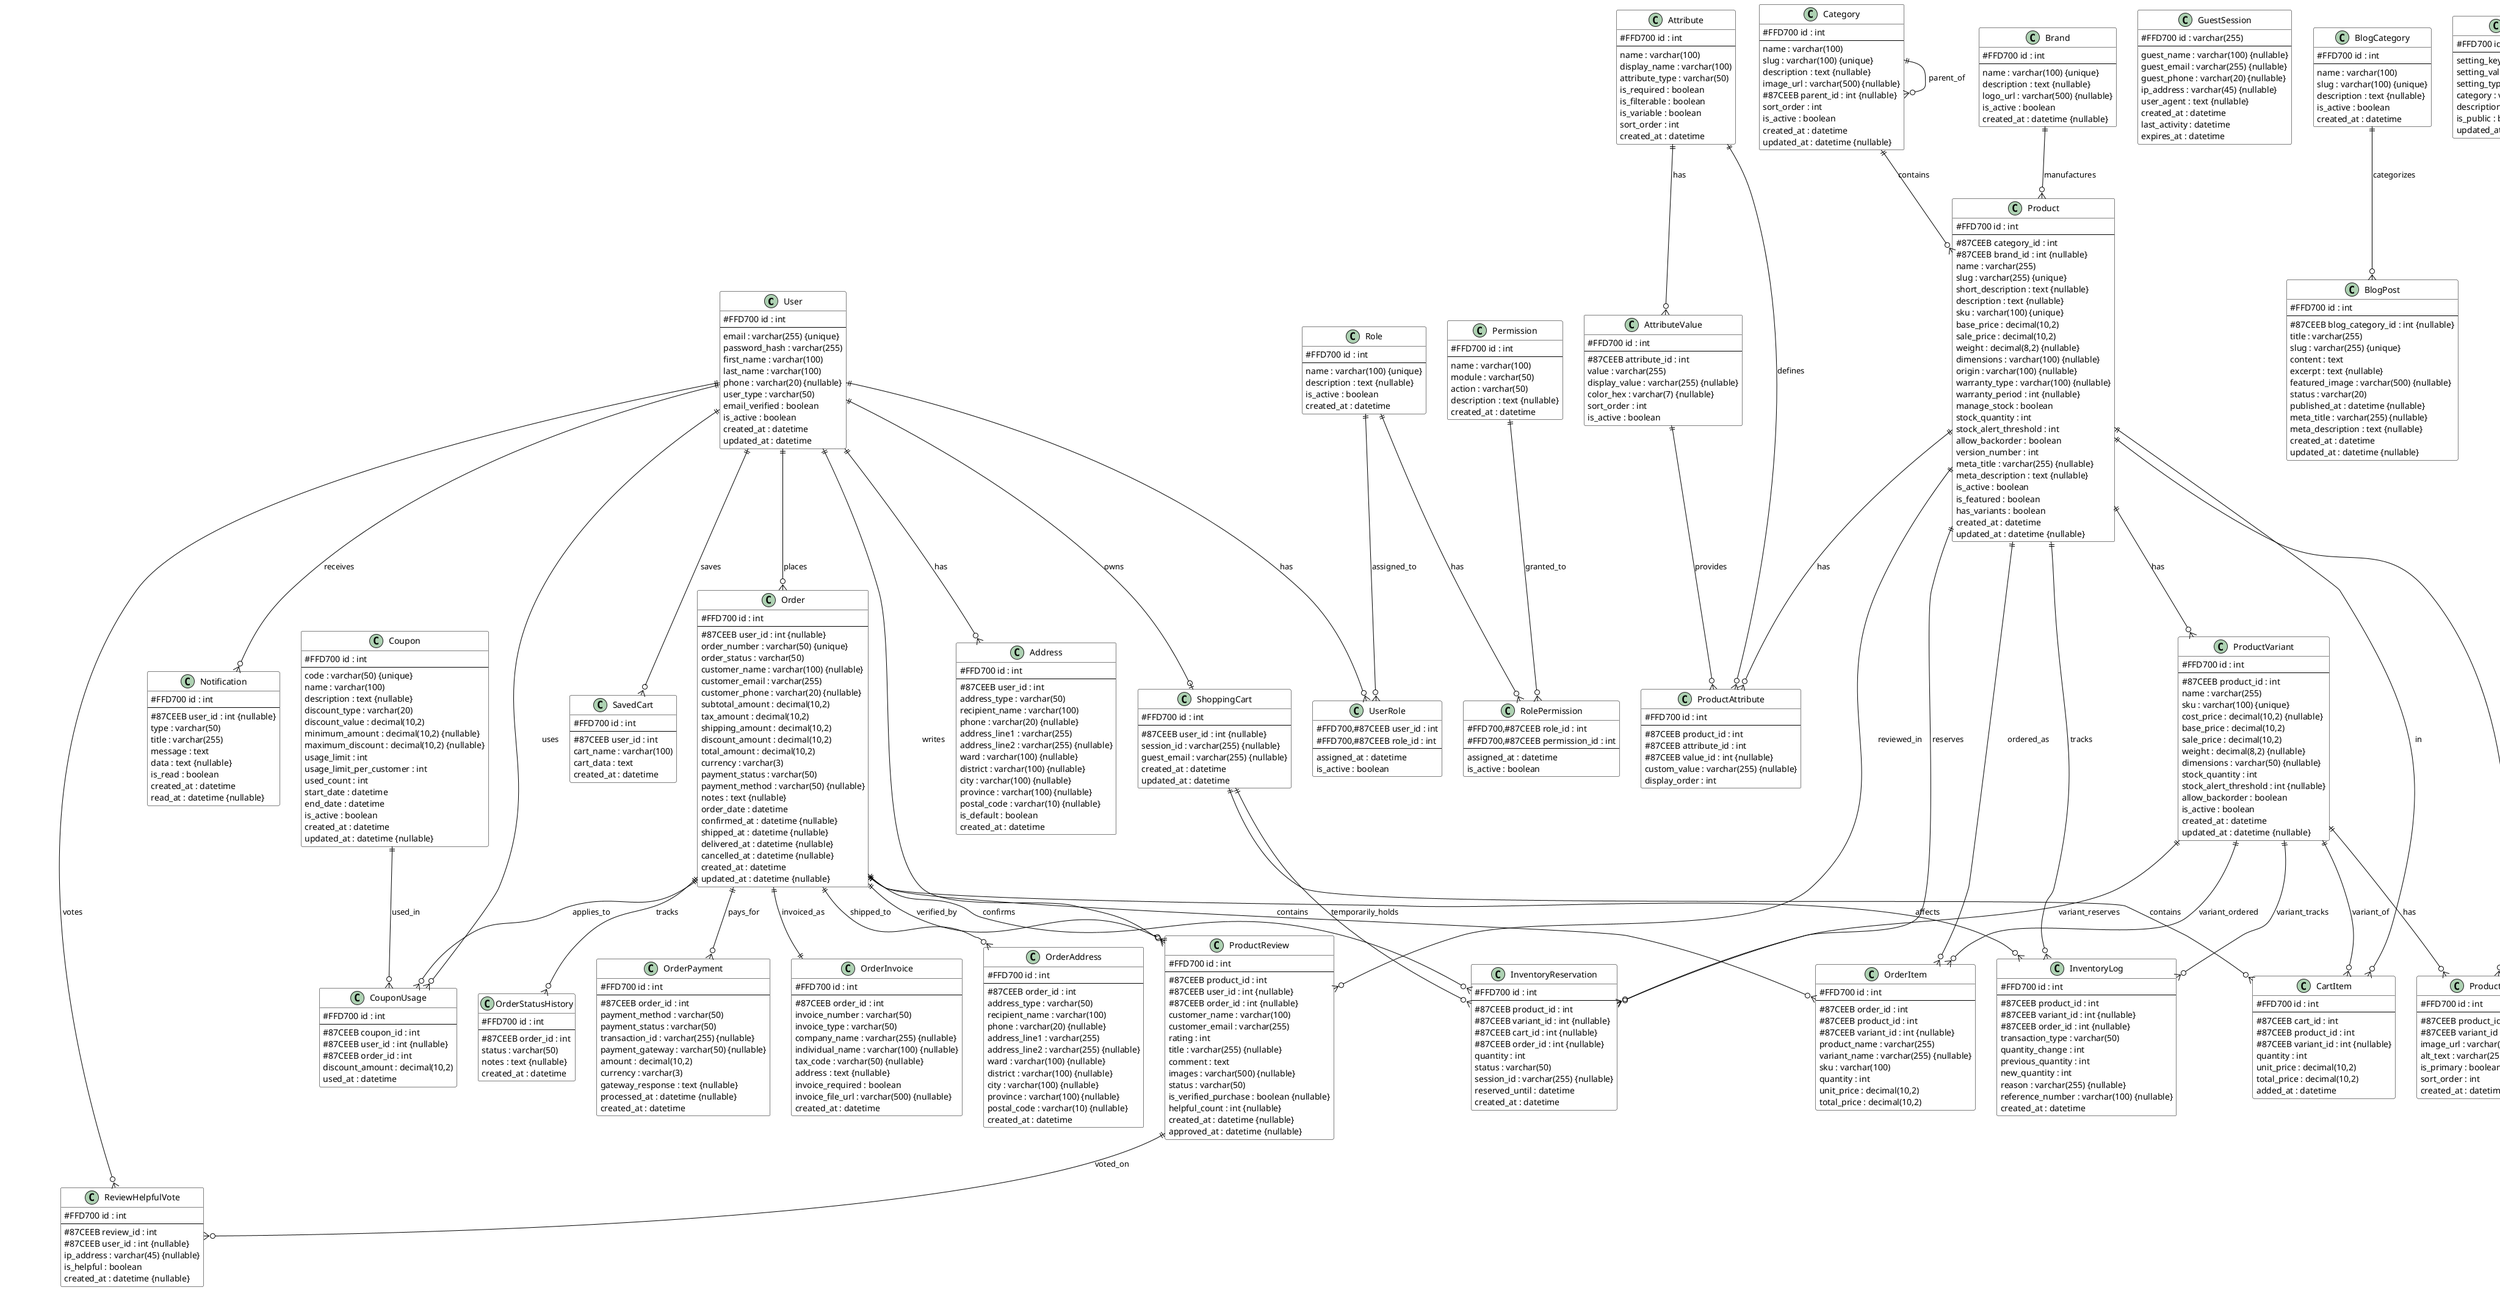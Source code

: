 @startuml TheLightStore_ERD
!define ENTITY class
!define PK #FFD700
!define FK #87CEEB
!define NULLABLE #F0F0F0

skinparam classAttributeIconSize 0
skinparam class {
    BackgroundColor White
    ArrowColor Black
    BorderColor Black
}

' ========================================
' AUTHENTICATION & AUTHORIZATION SYSTEM
' ========================================

ENTITY User {
    PK id : int
    --
    email : varchar(255) {unique}
    password_hash : varchar(255)
    first_name : varchar(100)
    last_name : varchar(100)
    phone : varchar(20) {nullable}
    user_type : varchar(50)
    email_verified : boolean
    is_active : boolean
    created_at : datetime
    updated_at : datetime
}

ENTITY Role {
    PK id : int
    --
    name : varchar(100) {unique}
    description : text {nullable}
    is_active : boolean
    created_at : datetime
}

ENTITY Permission {
    PK id : int
    --
    name : varchar(100)
    module : varchar(50)
    action : varchar(50)
    description : text {nullable}
    created_at : datetime
}

ENTITY UserRole {
    PK,FK user_id : int
    PK,FK role_id : int
    --
    assigned_at : datetime
    is_active : boolean
}

ENTITY RolePermission {
    PK,FK role_id : int
    PK,FK permission_id : int
    --
    assigned_at : datetime
    is_active : boolean
}

' ========================================
' PRODUCT CATALOG SYSTEM
' ========================================

ENTITY Category {
    PK id : int
    --
    name : varchar(100)
    slug : varchar(100) {unique}
    description : text {nullable}
    image_url : varchar(500) {nullable}
    FK parent_id : int {nullable}
    sort_order : int
    is_active : boolean
    created_at : datetime
    updated_at : datetime {nullable}
}

ENTITY Brand {
    PK id : int
    --
    name : varchar(100) {unique}
    description : text {nullable}
    logo_url : varchar(500) {nullable}
    is_active : boolean
    created_at : datetime {nullable}
}

ENTITY Product {
    PK id : int
    --
    FK category_id : int
    FK brand_id : int {nullable}
    name : varchar(255)
    slug : varchar(255) {unique}
    short_description : text {nullable}
    description : text {nullable}
    sku : varchar(100) {unique}
    base_price : decimal(10,2)
    sale_price : decimal(10,2)
    weight : decimal(8,2) {nullable}
    dimensions : varchar(100) {nullable}
    origin : varchar(100) {nullable}
    warranty_type : varchar(100) {nullable}
    warranty_period : int {nullable}
    manage_stock : boolean
    stock_quantity : int
    stock_alert_threshold : int
    allow_backorder : boolean
    version_number : int
    meta_title : varchar(255) {nullable}
    meta_description : text {nullable}
    is_active : boolean
    is_featured : boolean
    has_variants : boolean
    created_at : datetime
    updated_at : datetime {nullable}
}

ENTITY ProductVariant {
    PK id : int
    --
    FK product_id : int
    name : varchar(255)
    sku : varchar(100) {unique}
    cost_price : decimal(10,2) {nullable}
    base_price : decimal(10,2)
    sale_price : decimal(10,2)
    weight : decimal(8,2) {nullable}
    dimensions : varchar(50) {nullable}
    stock_quantity : int
    stock_alert_threshold : int {nullable}
    allow_backorder : boolean
    is_active : boolean
    created_at : datetime
    updated_at : datetime {nullable}
}

ENTITY ProductImage {
    PK id : int
    --
    FK product_id : int
    FK variant_id : int {nullable}
    image_url : varchar(500)
    alt_text : varchar(255) {nullable}
    is_primary : boolean
    sort_order : int
    created_at : datetime
}

ENTITY Attribute {
    PK id : int
    --
    name : varchar(100)
    display_name : varchar(100)
    attribute_type : varchar(50)
    is_required : boolean
    is_filterable : boolean
    is_variable : boolean
    sort_order : int
    created_at : datetime
}

ENTITY AttributeValue {
    PK id : int
    --
    FK attribute_id : int
    value : varchar(255)
    display_value : varchar(255) {nullable}
    color_hex : varchar(7) {nullable}
    sort_order : int
    is_active : boolean
}

ENTITY ProductAttribute {
    PK id : int
    --
    FK product_id : int
    FK attribute_id : int
    FK value_id : int {nullable}
    custom_value : varchar(255) {nullable}
    display_order : int
}

' ========================================
' SHOPPING CART SYSTEM
' ========================================

ENTITY ShoppingCart {
    PK id : int
    --
    FK user_id : int {nullable}
    session_id : varchar(255) {nullable}
    guest_email : varchar(255) {nullable}
    created_at : datetime
    updated_at : datetime
}

ENTITY CartItem {
    PK id : int
    --
    FK cart_id : int
    FK product_id : int
    FK variant_id : int {nullable}
    quantity : int
    unit_price : decimal(10,2)
    total_price : decimal(10,2)
    added_at : datetime
}

ENTITY SavedCart {
    PK id : int
    --
    FK user_id : int
    cart_name : varchar(100)
    cart_data : text
    created_at : datetime
}

' ========================================
' ORDER MANAGEMENT SYSTEM  
' ========================================

ENTITY Order {
    PK id : int
    --
    FK user_id : int {nullable}
    order_number : varchar(50) {unique}
    order_status : varchar(50)
    customer_name : varchar(100) {nullable}
    customer_email : varchar(255)
    customer_phone : varchar(20) {nullable}
    subtotal_amount : decimal(10,2)
    tax_amount : decimal(10,2)
    shipping_amount : decimal(10,2)
    discount_amount : decimal(10,2)
    total_amount : decimal(10,2)
    currency : varchar(3)
    payment_status : varchar(50)
    payment_method : varchar(50) {nullable}
    notes : text {nullable}
    order_date : datetime
    confirmed_at : datetime {nullable}
    shipped_at : datetime {nullable}
    delivered_at : datetime {nullable}
    cancelled_at : datetime {nullable}
    created_at : datetime
    updated_at : datetime {nullable}
}

ENTITY OrderItem {
    PK id : int
    --
    FK order_id : int
    FK product_id : int
    FK variant_id : int {nullable}
    product_name : varchar(255)
    variant_name : varchar(255) {nullable}
    sku : varchar(100)
    quantity : int
    unit_price : decimal(10,2)
    total_price : decimal(10,2)
}

ENTITY OrderAddress {
    PK id : int
    --
    FK order_id : int
    address_type : varchar(50)
    recipient_name : varchar(100)
    phone : varchar(20) {nullable}
    address_line1 : varchar(255)
    address_line2 : varchar(255) {nullable}
    ward : varchar(100) {nullable}
    district : varchar(100) {nullable}
    city : varchar(100) {nullable}
    province : varchar(100) {nullable}
    postal_code : varchar(10) {nullable}
    created_at : datetime
}

ENTITY OrderStatusHistory {
    PK id : int
    --
    FK order_id : int
    status : varchar(50)
    notes : text {nullable}
    created_at : datetime
}

ENTITY OrderPayment {
    PK id : int
    --
    FK order_id : int
    payment_method : varchar(50)
    payment_status : varchar(50)
    transaction_id : varchar(255) {nullable}
    payment_gateway : varchar(50) {nullable}
    amount : decimal(10,2)
    currency : varchar(3)
    gateway_response : text {nullable}
    processed_at : datetime {nullable}
    created_at : datetime
}

ENTITY OrderInvoice {
    PK id : int
    --
    FK order_id : int
    invoice_number : varchar(50)
    invoice_type : varchar(50)
    company_name : varchar(255) {nullable}
    individual_name : varchar(100) {nullable}
    tax_code : varchar(50) {nullable}
    address : text {nullable}
    invoice_required : boolean
    invoice_file_url : varchar(500) {nullable}
    created_at : datetime
}

' ========================================
' INVENTORY MANAGEMENT SYSTEM
' ========================================

ENTITY InventoryLog {
    PK id : int
    --
    FK product_id : int
    FK variant_id : int {nullable}
    FK order_id : int {nullable}
    transaction_type : varchar(50)
    quantity_change : int
    previous_quantity : int
    new_quantity : int
    reason : varchar(255) {nullable}
    reference_number : varchar(100) {nullable}
    created_at : datetime
}

ENTITY InventoryReservation {
    PK id : int
    --
    FK product_id : int
    FK variant_id : int {nullable}
    FK cart_id : int {nullable}
    FK order_id : int {nullable}
    quantity : int
    status : varchar(50)
    session_id : varchar(255) {nullable}
    reserved_until : datetime
    created_at : datetime
}

' ========================================
' CUSTOMER REVIEW SYSTEM
' ========================================

ENTITY ProductReview {
    PK id : int
    --
    FK product_id : int
    FK user_id : int {nullable}
    FK order_id : int {nullable}
    customer_name : varchar(100)
    customer_email : varchar(255)
    rating : int
    title : varchar(255) {nullable}
    comment : text
    images : varchar(500) {nullable}
    status : varchar(50)
    is_verified_purchase : boolean {nullable}
    helpful_count : int {nullable}
    created_at : datetime {nullable}
    approved_at : datetime {nullable}
}

ENTITY ReviewHelpfulVote {
    PK id : int
    --
    FK review_id : int
    FK user_id : int {nullable}
    ip_address : varchar(45) {nullable}
    is_helpful : boolean
    created_at : datetime {nullable}
}

' ========================================
' ADDRESS MANAGEMENT SYSTEM
' ========================================

ENTITY Address {
    PK id : int
    --
    FK user_id : int
    address_type : varchar(50)
    recipient_name : varchar(100)
    phone : varchar(20) {nullable}
    address_line1 : varchar(255)
    address_line2 : varchar(255) {nullable}
    ward : varchar(100) {nullable}
    district : varchar(100) {nullable}
    city : varchar(100) {nullable}
    province : varchar(100) {nullable}
    postal_code : varchar(10) {nullable}
    is_default : boolean
    created_at : datetime
}

' ========================================
' COUPON & DISCOUNT SYSTEM
' ========================================

ENTITY Coupon {
    PK id : int
    --
    code : varchar(50) {unique}
    name : varchar(100)
    description : text {nullable}
    discount_type : varchar(20)
    discount_value : decimal(10,2)
    minimum_amount : decimal(10,2) {nullable}
    maximum_discount : decimal(10,2) {nullable}
    usage_limit : int
    usage_limit_per_customer : int
    used_count : int
    start_date : datetime
    end_date : datetime
    is_active : boolean
    created_at : datetime
    updated_at : datetime {nullable}
}

ENTITY CouponUsage {
    PK id : int
    --
    FK coupon_id : int
    FK user_id : int {nullable}
    FK order_id : int
    discount_amount : decimal(10,2)
    used_at : datetime
}

' ========================================
' GUEST SESSION SYSTEM
' ========================================

ENTITY GuestSession {
    PK id : varchar(255)
    --
    guest_name : varchar(100) {nullable}
    guest_email : varchar(255) {nullable}
    guest_phone : varchar(20) {nullable}
    ip_address : varchar(45) {nullable}
    user_agent : text {nullable}
    created_at : datetime
    last_activity : datetime
    expires_at : datetime
}

' ========================================
' BLOG SYSTEM
' ========================================

ENTITY BlogCategory {
    PK id : int
    --
    name : varchar(100)
    slug : varchar(100) {unique}
    description : text {nullable}
    is_active : boolean
    created_at : datetime
}

ENTITY BlogPost {
    PK id : int
    --
    FK blog_category_id : int {nullable}
    title : varchar(255)
    slug : varchar(255) {unique}
    content : text
    excerpt : text {nullable}
    featured_image : varchar(500) {nullable}
    status : varchar(20)
    published_at : datetime {nullable}
    meta_title : varchar(255) {nullable}
    meta_description : text {nullable}
    created_at : datetime
    updated_at : datetime {nullable}
}

' ========================================
' SYSTEM SETTINGS
' ========================================

ENTITY SystemSetting {
    PK id : int
    --
    setting_key : varchar(100) {unique}
    setting_value : text {nullable}
    setting_type : varchar(50) {nullable}
    category : varchar(50)
    description : text {nullable}
    is_public : boolean
    updated_at : datetime {nullable}
}

ENTITY Notification {
    PK id : int
    --
    FK user_id : int {nullable}
    type : varchar(50)
    title : varchar(255)
    message : text
    data : text {nullable}
    is_read : boolean
    created_at : datetime
    read_at : datetime {nullable}
}

' ========================================
' RELATIONSHIPS
' ========================================

' Auth System Relationships
User ||--o{ UserRole : has
Role ||--o{ UserRole : assigned_to
Role ||--o{ RolePermission : has
Permission ||--o{ RolePermission : granted_to

' Product Catalog Relationships
Category ||--o{ Category : parent_of
Category ||--o{ Product : contains
Brand ||--o{ Product : manufactures
Product ||--o{ ProductVariant : has
Product ||--o{ ProductImage : has
ProductVariant ||--o{ ProductImage : has
Product ||--o{ ProductAttribute : has
Attribute ||--o{ AttributeValue : has
Attribute ||--o{ ProductAttribute : defines
AttributeValue ||--o{ ProductAttribute : provides

' Shopping Cart Relationships
User ||--o| ShoppingCart : owns
ShoppingCart ||--o{ CartItem : contains
Product ||--o{ CartItem : in
ProductVariant ||--o{ CartItem : variant_of
User ||--o{ SavedCart : saves

' Order Management Relationships
User ||--o{ Order : places
Order ||--o{ OrderItem : contains
Order ||--o{ OrderAddress : shipped_to
Order ||--o{ OrderStatusHistory : tracks
Order ||--o{ OrderPayment : pays_for
Order ||--|| OrderInvoice : invoiced_as
Product ||--o{ OrderItem : ordered_as
ProductVariant ||--o{ OrderItem : variant_ordered

' Inventory Relationships
Product ||--o{ InventoryLog : tracks
ProductVariant ||--o{ InventoryLog : variant_tracks
Order ||--o{ InventoryLog : affects
Product ||--o{ InventoryReservation : reserves
ProductVariant ||--o{ InventoryReservation : variant_reserves
ShoppingCart ||--o{ InventoryReservation : temporarily_holds
Order ||--o{ InventoryReservation : confirms

' Review System Relationships
Product ||--o{ ProductReview : reviewed_in
User ||--o{ ProductReview : writes
Order ||--o{ ProductReview : verified_by
ProductReview ||--o{ ReviewHelpfulVote : voted_on
User ||--o{ ReviewHelpfulVote : votes

' Address Relationships
User ||--o{ Address : has

' Coupon Relationships
Coupon ||--o{ CouponUsage : used_in
User ||--o{ CouponUsage : uses
Order ||--o{ CouponUsage : applies_to

' Blog Relationships
BlogCategory ||--o{ BlogPost : categorizes

' Notification Relationships
User ||--o{ Notification : receives

@enduml